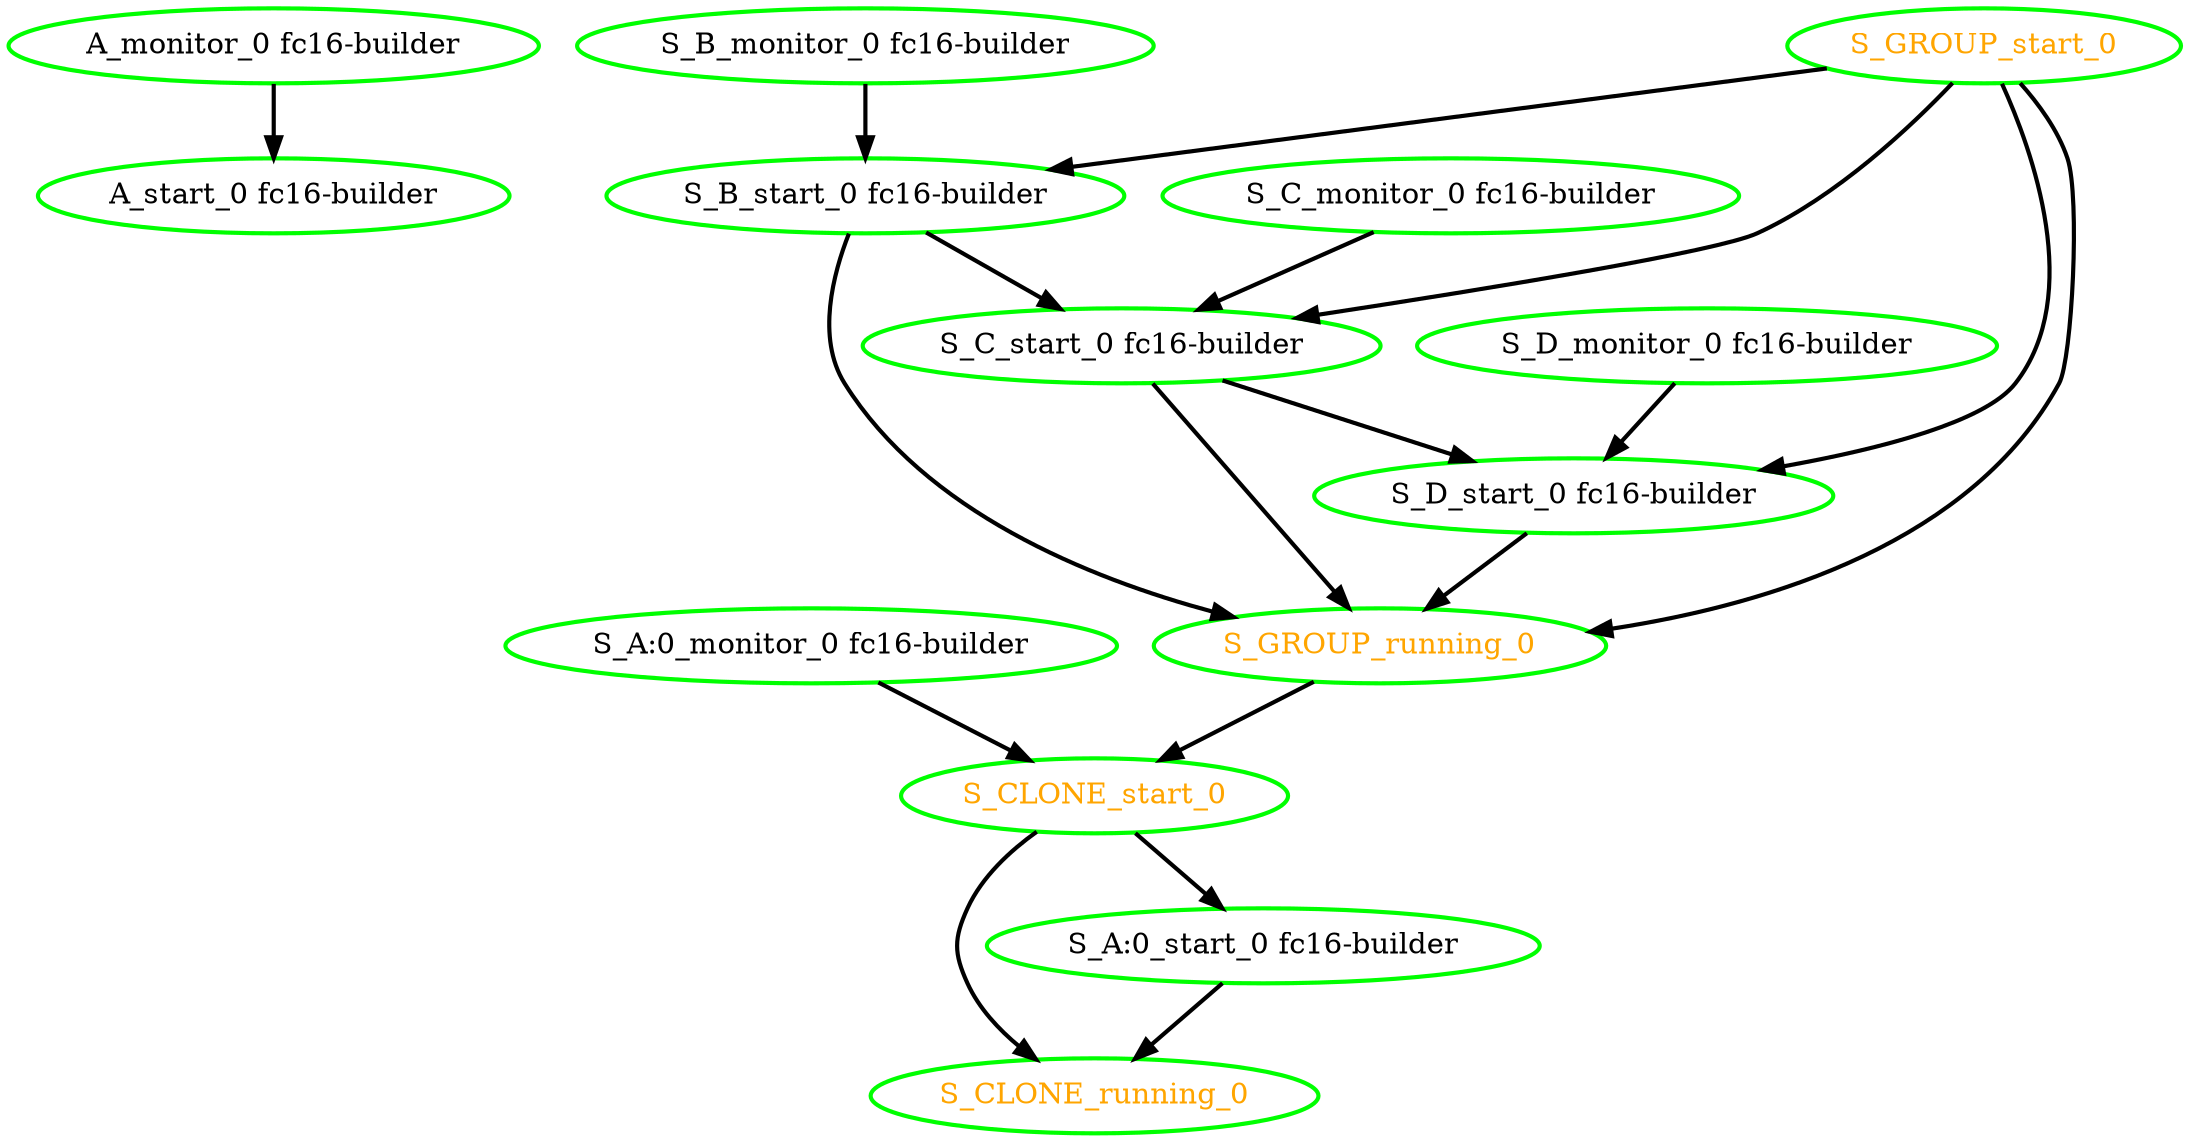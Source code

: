 digraph "g" {
"A_monitor_0 fc16-builder" -> "A_start_0 fc16-builder" [ style = bold]
"A_monitor_0 fc16-builder" [ style=bold color="green" fontcolor="black"]
"A_start_0 fc16-builder" [ style=bold color="green" fontcolor="black"]
"S_A:0_monitor_0 fc16-builder" -> "S_CLONE_start_0" [ style = bold]
"S_A:0_monitor_0 fc16-builder" [ style=bold color="green" fontcolor="black"]
"S_A:0_start_0 fc16-builder" -> "S_CLONE_running_0" [ style = bold]
"S_A:0_start_0 fc16-builder" [ style=bold color="green" fontcolor="black"]
"S_B_monitor_0 fc16-builder" -> "S_B_start_0 fc16-builder" [ style = bold]
"S_B_monitor_0 fc16-builder" [ style=bold color="green" fontcolor="black"]
"S_B_start_0 fc16-builder" -> "S_C_start_0 fc16-builder" [ style = bold]
"S_B_start_0 fc16-builder" -> "S_GROUP_running_0" [ style = bold]
"S_B_start_0 fc16-builder" [ style=bold color="green" fontcolor="black"]
"S_CLONE_running_0" [ style=bold color="green" fontcolor="orange"]
"S_CLONE_start_0" -> "S_A:0_start_0 fc16-builder" [ style = bold]
"S_CLONE_start_0" -> "S_CLONE_running_0" [ style = bold]
"S_CLONE_start_0" [ style=bold color="green" fontcolor="orange"]
"S_C_monitor_0 fc16-builder" -> "S_C_start_0 fc16-builder" [ style = bold]
"S_C_monitor_0 fc16-builder" [ style=bold color="green" fontcolor="black"]
"S_C_start_0 fc16-builder" -> "S_D_start_0 fc16-builder" [ style = bold]
"S_C_start_0 fc16-builder" -> "S_GROUP_running_0" [ style = bold]
"S_C_start_0 fc16-builder" [ style=bold color="green" fontcolor="black"]
"S_D_monitor_0 fc16-builder" -> "S_D_start_0 fc16-builder" [ style = bold]
"S_D_monitor_0 fc16-builder" [ style=bold color="green" fontcolor="black"]
"S_D_start_0 fc16-builder" -> "S_GROUP_running_0" [ style = bold]
"S_D_start_0 fc16-builder" [ style=bold color="green" fontcolor="black"]
"S_GROUP_running_0" -> "S_CLONE_start_0" [ style = bold]
"S_GROUP_running_0" [ style=bold color="green" fontcolor="orange"]
"S_GROUP_start_0" -> "S_B_start_0 fc16-builder" [ style = bold]
"S_GROUP_start_0" -> "S_C_start_0 fc16-builder" [ style = bold]
"S_GROUP_start_0" -> "S_D_start_0 fc16-builder" [ style = bold]
"S_GROUP_start_0" -> "S_GROUP_running_0" [ style = bold]
"S_GROUP_start_0" [ style=bold color="green" fontcolor="orange"]
}
